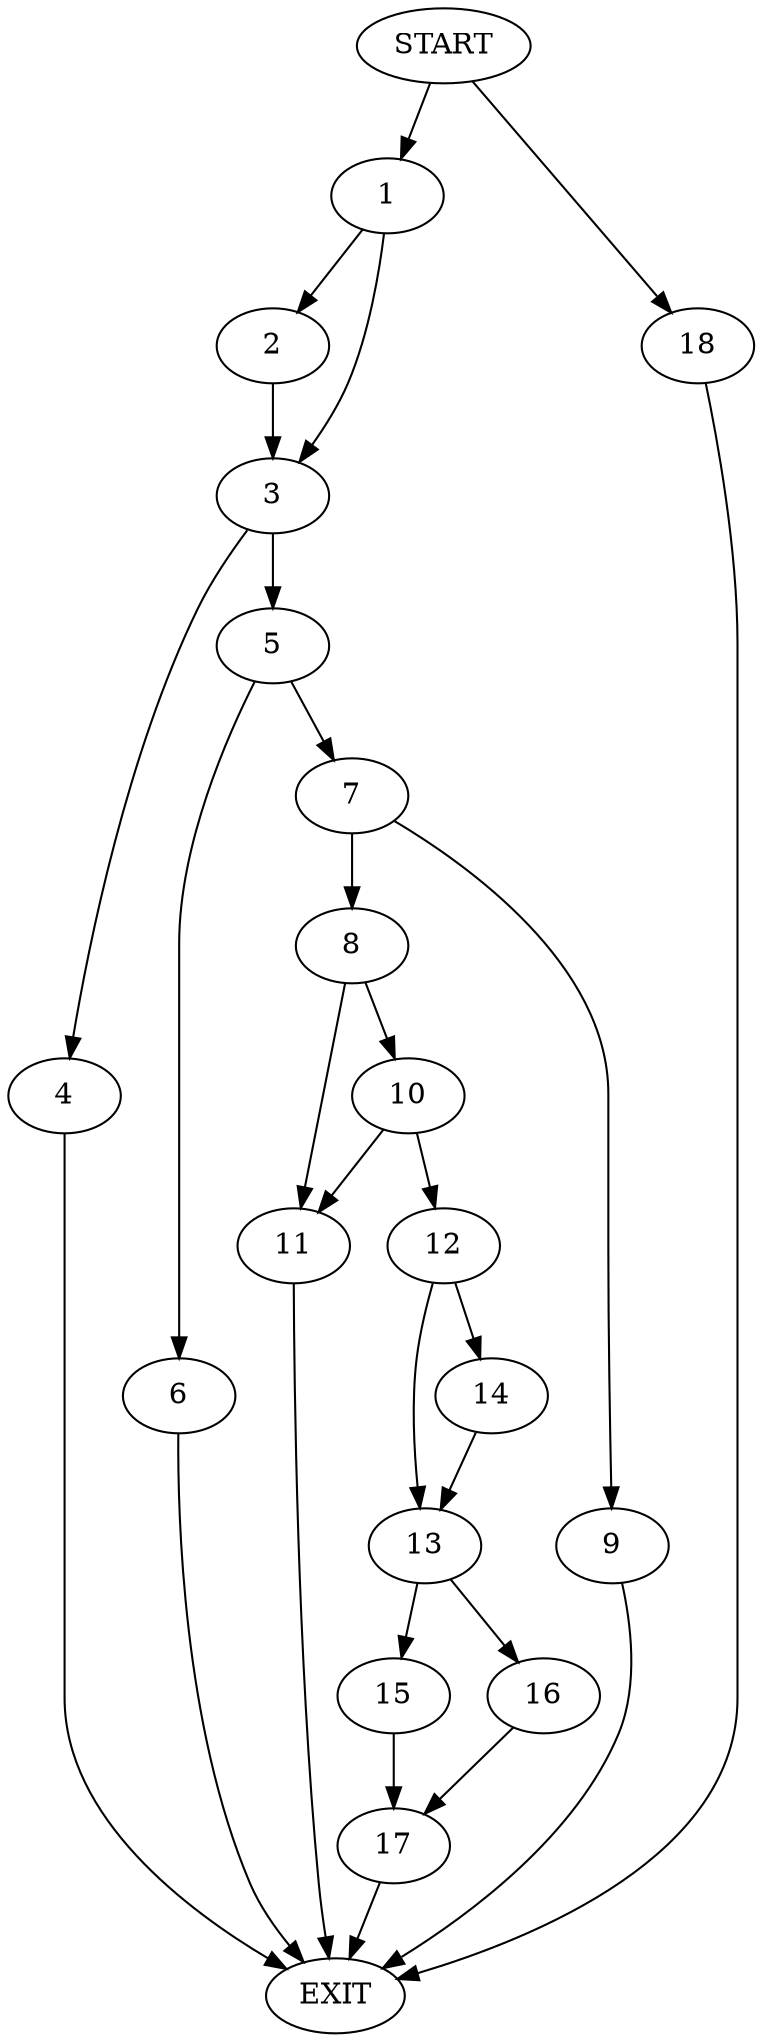 digraph {
0 [label="START"]
19 [label="EXIT"]
0 -> 1
1 -> 2
1 -> 3
3 -> 4
3 -> 5
2 -> 3
4 -> 19
5 -> 6
5 -> 7
7 -> 8
7 -> 9
6 -> 19
8 -> 10
8 -> 11
9 -> 19
10 -> 12
10 -> 11
11 -> 19
12 -> 13
12 -> 14
14 -> 13
13 -> 15
13 -> 16
15 -> 17
16 -> 17
17 -> 19
0 -> 18
18 -> 19
}
